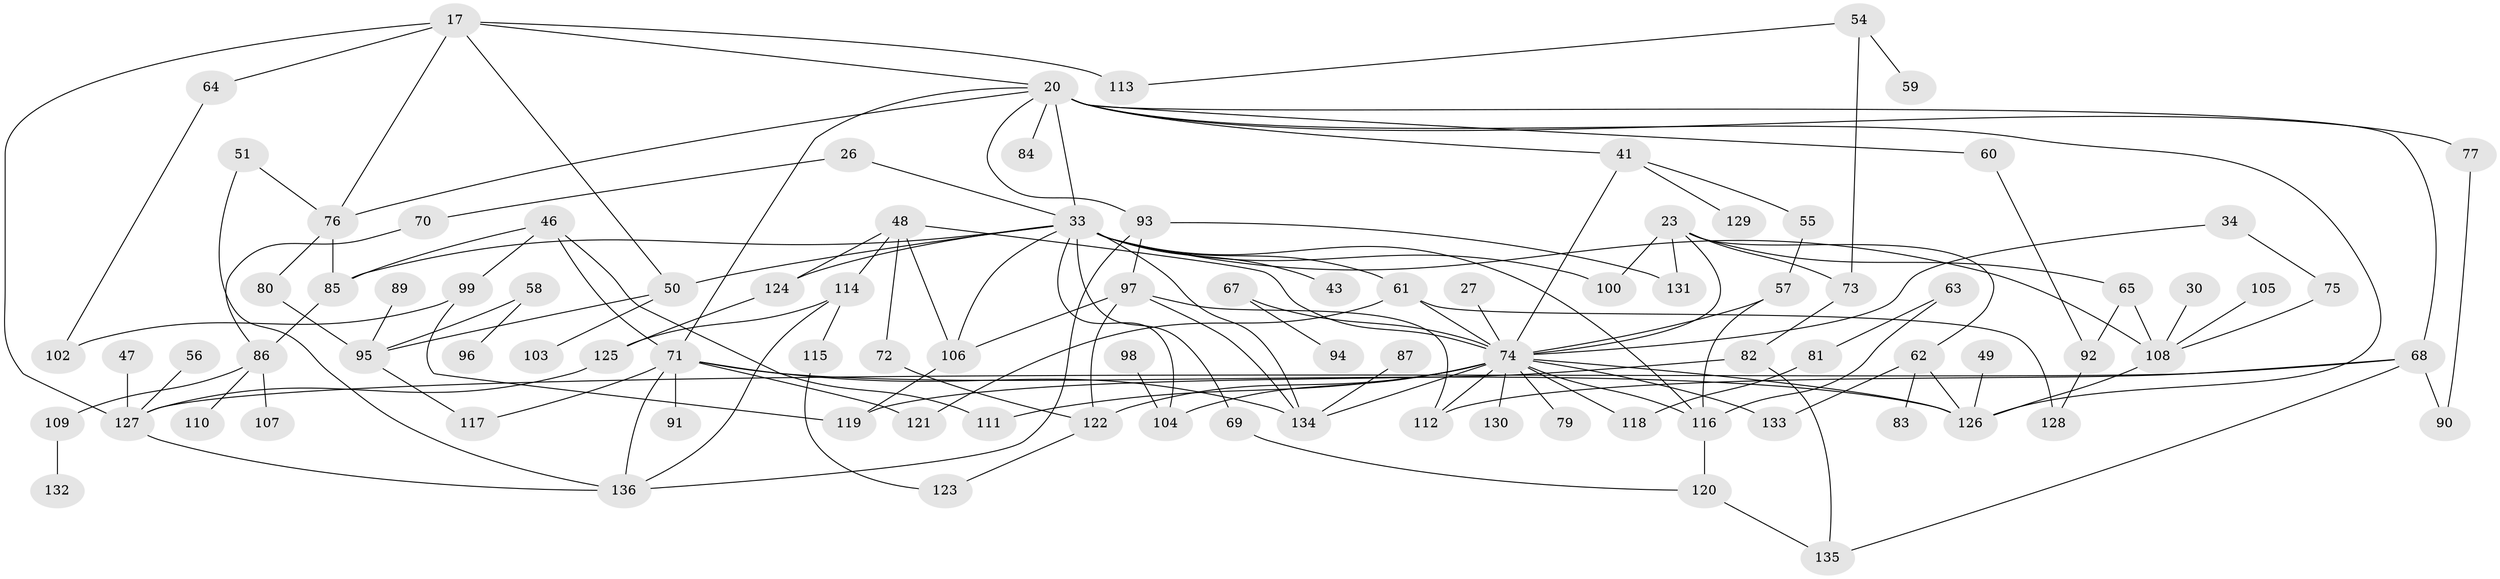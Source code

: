 // original degree distribution, {5: 0.04411764705882353, 7: 0.03676470588235294, 4: 0.16176470588235295, 6: 0.04411764705882353, 3: 0.23529411764705882, 2: 0.2867647058823529, 1: 0.18382352941176472, 8: 0.007352941176470588}
// Generated by graph-tools (version 1.1) at 2025/45/03/04/25 21:45:24]
// undirected, 95 vertices, 146 edges
graph export_dot {
graph [start="1"]
  node [color=gray90,style=filled];
  17 [super="+2"];
  20 [super="+3+6+12"];
  23;
  26;
  27;
  30;
  33 [super="+16+29"];
  34;
  41;
  43;
  46;
  47;
  48 [super="+14"];
  49;
  50 [super="+4"];
  51;
  54;
  55;
  56;
  57;
  58;
  59;
  60;
  61;
  62;
  63;
  64;
  65;
  67;
  68 [super="+38"];
  69;
  70;
  71 [super="+10+11+52"];
  72;
  73 [super="+28+44"];
  74 [super="+39+21"];
  75;
  76 [super="+36"];
  77;
  79;
  80;
  81;
  82;
  83;
  84;
  85;
  86;
  87;
  89;
  90;
  91;
  92;
  93;
  94;
  95 [super="+24"];
  96;
  97 [super="+42"];
  98;
  99;
  100 [super="+88"];
  102;
  103;
  104 [super="+31"];
  105;
  106;
  107;
  108 [super="+25"];
  109;
  110;
  111;
  112;
  113 [super="+13+101"];
  114;
  115;
  116 [super="+45"];
  117;
  118;
  119;
  120;
  121;
  122 [super="+53"];
  123;
  124;
  125;
  126 [super="+18+7+78"];
  127 [super="+22"];
  128;
  129;
  130;
  131 [super="+32"];
  132;
  133;
  134 [super="+66"];
  135;
  136 [super="+37"];
  17 -- 127 [weight=2];
  17 -- 64;
  17 -- 76;
  17 -- 20;
  17 -- 113 [weight=2];
  17 -- 50;
  20 -- 84;
  20 -- 71 [weight=2];
  20 -- 60;
  20 -- 33 [weight=2];
  20 -- 93;
  20 -- 41;
  20 -- 77;
  20 -- 76;
  20 -- 68;
  20 -- 126;
  23 -- 65;
  23 -- 62;
  23 -- 100;
  23 -- 73;
  23 -- 131;
  23 -- 74 [weight=2];
  26 -- 70;
  26 -- 33;
  27 -- 74;
  30 -- 108;
  33 -- 69;
  33 -- 100 [weight=2];
  33 -- 85;
  33 -- 43;
  33 -- 108;
  33 -- 106;
  33 -- 124;
  33 -- 61;
  33 -- 104;
  33 -- 50;
  33 -- 134;
  33 -- 116;
  34 -- 75;
  34 -- 74;
  41 -- 55;
  41 -- 129;
  41 -- 74;
  46 -- 99;
  46 -- 111;
  46 -- 85;
  46 -- 71;
  47 -- 127;
  48 -- 114;
  48 -- 124;
  48 -- 106;
  48 -- 72;
  48 -- 74;
  49 -- 126;
  50 -- 103;
  50 -- 95;
  51 -- 136;
  51 -- 76;
  54 -- 59;
  54 -- 113;
  54 -- 73;
  55 -- 57;
  56 -- 127;
  57 -- 116;
  57 -- 74;
  58 -- 96;
  58 -- 95;
  60 -- 92;
  61 -- 121;
  61 -- 128;
  61 -- 74;
  62 -- 83;
  62 -- 133;
  62 -- 126;
  63 -- 81;
  63 -- 116;
  64 -- 102;
  65 -- 92;
  65 -- 108;
  67 -- 94;
  67 -- 74;
  68 -- 127;
  68 -- 135;
  68 -- 112;
  68 -- 90;
  69 -- 120;
  70 -- 86;
  71 -- 134 [weight=2];
  71 -- 121;
  71 -- 91;
  71 -- 117;
  71 -- 126;
  71 -- 136;
  72 -- 122;
  73 -- 82;
  74 -- 134;
  74 -- 118;
  74 -- 133;
  74 -- 79;
  74 -- 104;
  74 -- 111;
  74 -- 112;
  74 -- 122 [weight=2];
  74 -- 126 [weight=3];
  74 -- 130;
  74 -- 116;
  75 -- 108;
  76 -- 85;
  76 -- 80;
  77 -- 90;
  80 -- 95;
  81 -- 118;
  82 -- 119;
  82 -- 135;
  85 -- 86;
  86 -- 107;
  86 -- 109;
  86 -- 110;
  87 -- 134;
  89 -- 95;
  92 -- 128;
  93 -- 97;
  93 -- 131;
  93 -- 136;
  95 -- 117;
  97 -- 112;
  97 -- 106;
  97 -- 122;
  97 -- 134;
  98 -- 104;
  99 -- 102;
  99 -- 119;
  105 -- 108;
  106 -- 119;
  108 -- 126 [weight=2];
  109 -- 132;
  114 -- 115;
  114 -- 125;
  114 -- 136;
  115 -- 123;
  116 -- 120;
  120 -- 135;
  122 -- 123;
  124 -- 125;
  125 -- 127;
  127 -- 136;
}
